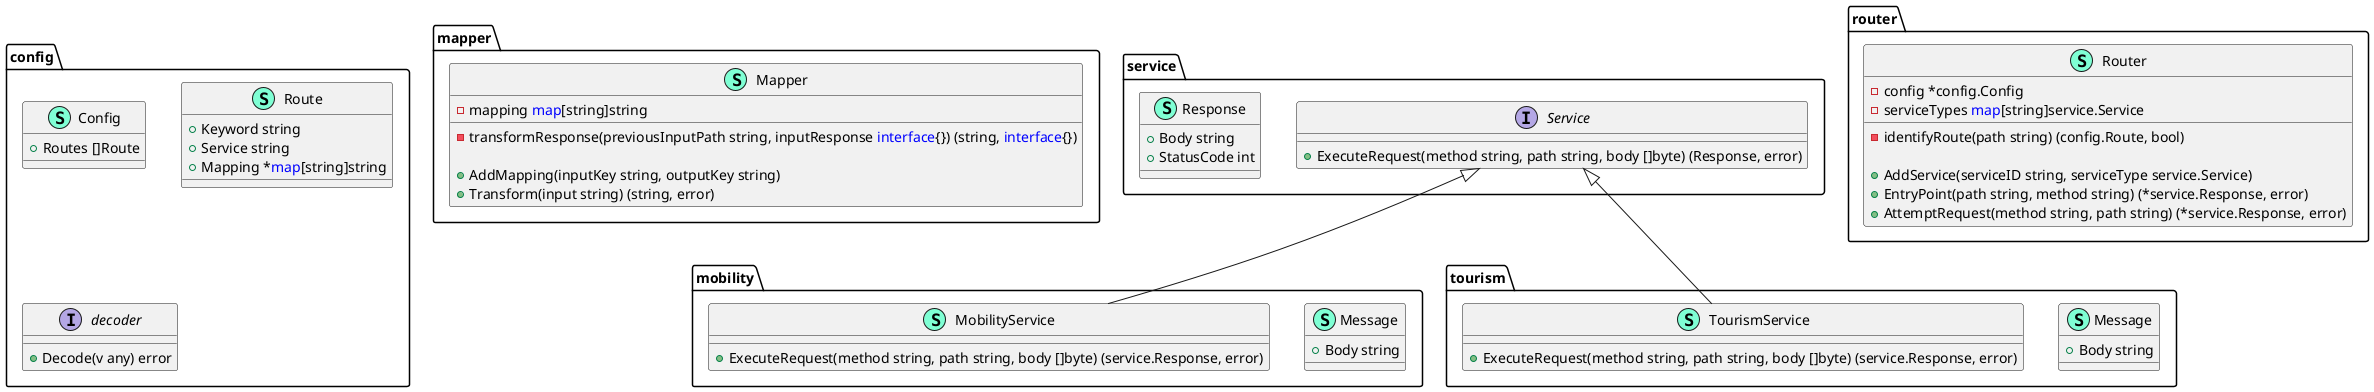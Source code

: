 @startuml
namespace config {
    class Config << (S,Aquamarine) >> {
        + Routes []Route

    }
    class Route << (S,Aquamarine) >> {
        + Keyword string
        + Service string
        + Mapping *<font color=blue>map</font>[string]string

    }
    interface decoder  {
        + Decode(v any) error

    }
}


namespace mapper {
    class Mapper << (S,Aquamarine) >> {
        - mapping <font color=blue>map</font>[string]string

        - transformResponse(previousInputPath string, inputResponse <font color=blue>interface</font>{}) (string, <font color=blue>interface</font>{})

        + AddMapping(inputKey string, outputKey string) 
        + Transform(input string) (string, error)

    }
}


namespace mobility {
    class Message << (S,Aquamarine) >> {
        + Body string

    }
    class MobilityService << (S,Aquamarine) >> {
        + ExecuteRequest(method string, path string, body []byte) (service.Response, error)

    }
}

"service.Service" <|-- "mobility.MobilityService"

namespace router {
    class Router << (S,Aquamarine) >> {
        - config *config.Config
        - serviceTypes <font color=blue>map</font>[string]service.Service

        - identifyRoute(path string) (config.Route, bool)

        + AddService(serviceID string, serviceType service.Service) 
        + EntryPoint(path string, method string) (*service.Response, error)
        + AttemptRequest(method string, path string) (*service.Response, error)

    }
}


namespace service {
    class Response << (S,Aquamarine) >> {
        + Body string
        + StatusCode int

    }
    interface Service  {
        + ExecuteRequest(method string, path string, body []byte) (Response, error)

    }
}


namespace tourism {
    class Message << (S,Aquamarine) >> {
        + Body string

    }
    class TourismService << (S,Aquamarine) >> {
        + ExecuteRequest(method string, path string, body []byte) (service.Response, error)

    }
}

"service.Service" <|-- "tourism.TourismService"

@enduml
